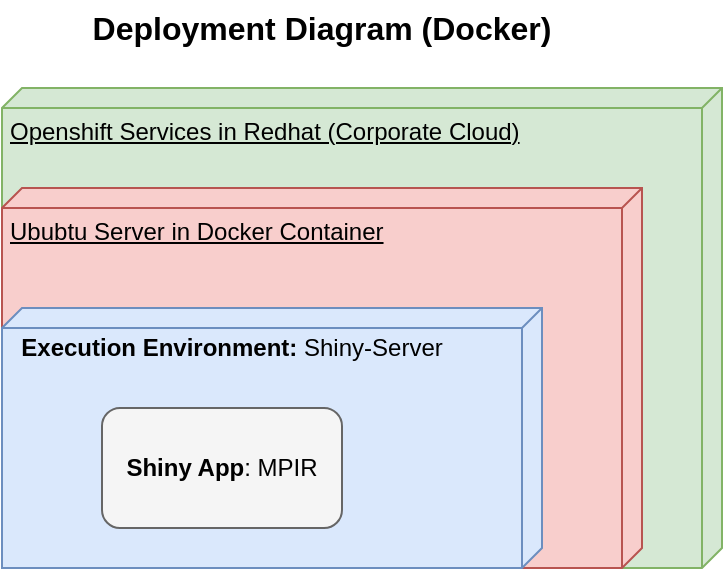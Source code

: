 <mxfile version="10.5.1" type="github"><diagram id="1TE4IWT70zj3EoP7SMC8" name="Page-1"><mxGraphModel dx="918" dy="545" grid="1" gridSize="10" guides="1" tooltips="1" connect="1" arrows="1" fold="1" page="1" pageScale="1" pageWidth="827" pageHeight="1169" math="0" shadow="0"><root><mxCell id="0"/><mxCell id="1" parent="0"/><mxCell id="qi-bPtX4mImHp7FsY62x-9" value="Openshift Services in Redhat (Corporate Cloud)" style="verticalAlign=top;align=left;spacingTop=8;spacingLeft=2;spacingRight=12;shape=cube;size=10;direction=south;fontStyle=4;html=1;fillColor=#d5e8d4;strokeColor=#82b366;" parent="1" vertex="1"><mxGeometry x="170" y="110" width="360" height="240" as="geometry"/></mxCell><mxCell id="qi-bPtX4mImHp7FsY62x-8" value="Ububtu Server in Docker Container" style="verticalAlign=top;align=left;spacingTop=8;spacingLeft=2;spacingRight=12;shape=cube;size=10;direction=south;fontStyle=4;html=1;fillColor=#f8cecc;strokeColor=#b85450;" parent="1" vertex="1"><mxGeometry x="170" y="160" width="320" height="190" as="geometry"/></mxCell><mxCell id="qi-bPtX4mImHp7FsY62x-1" value="" style="verticalAlign=top;align=left;spacingTop=8;spacingLeft=2;spacingRight=12;shape=cube;size=10;direction=south;fontStyle=4;html=1;fillColor=#dae8fc;strokeColor=#6c8ebf;" parent="1" vertex="1"><mxGeometry x="170" y="220" width="270" height="130" as="geometry"/></mxCell><mxCell id="qi-bPtX4mImHp7FsY62x-2" value="&lt;b&gt;Execution Environment: &lt;/b&gt;Shiny-Server&lt;br&gt;" style="text;html=1;strokeColor=none;fillColor=none;align=center;verticalAlign=middle;whiteSpace=wrap;rounded=0;" parent="1" vertex="1"><mxGeometry x="170" y="230" width="230" height="20" as="geometry"/></mxCell><mxCell id="qi-bPtX4mImHp7FsY62x-6" value="" style="rounded=1;whiteSpace=wrap;html=1;fillColor=#f5f5f5;strokeColor=#666666;fontColor=#333333;" parent="1" vertex="1"><mxGeometry x="220" y="270" width="120" height="60" as="geometry"/></mxCell><mxCell id="qi-bPtX4mImHp7FsY62x-7" value="&lt;b&gt;Shiny App&lt;/b&gt;: MPIR" style="text;html=1;strokeColor=none;fillColor=none;align=center;verticalAlign=middle;whiteSpace=wrap;rounded=0;" parent="1" vertex="1"><mxGeometry x="225" y="290" width="110" height="20" as="geometry"/></mxCell><mxCell id="viZokjYL8tVwo1CYuvIM-1" value="Deployment Diagram (Docker)" style="text;align=center;fontStyle=1;verticalAlign=middle;spacingLeft=3;spacingRight=3;strokeColor=none;rotatable=0;points=[[0,0.5],[1,0.5]];portConstraint=eastwest;fontSize=16;" vertex="1" parent="1"><mxGeometry x="290" y="66" width="80" height="26" as="geometry"/></mxCell></root></mxGraphModel></diagram></mxfile>